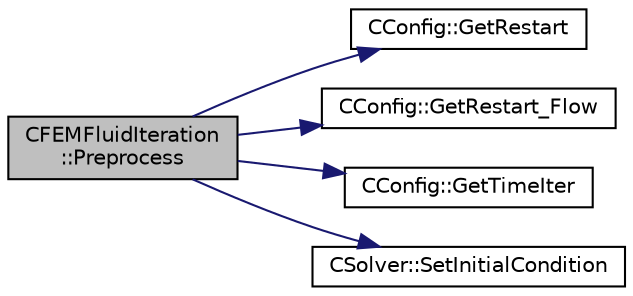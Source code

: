 digraph "CFEMFluidIteration::Preprocess"
{
 // LATEX_PDF_SIZE
  edge [fontname="Helvetica",fontsize="10",labelfontname="Helvetica",labelfontsize="10"];
  node [fontname="Helvetica",fontsize="10",shape=record];
  rankdir="LR";
  Node1 [label="CFEMFluidIteration\l::Preprocess",height=0.2,width=0.4,color="black", fillcolor="grey75", style="filled", fontcolor="black",tooltip="Preprocessing to prepare for an iteration of the physics."];
  Node1 -> Node2 [color="midnightblue",fontsize="10",style="solid",fontname="Helvetica"];
  Node2 [label="CConfig::GetRestart",height=0.2,width=0.4,color="black", fillcolor="white", style="filled",URL="$classCConfig.html#ae55bdae4e8b4e61fd07a857005cc6799",tooltip="Provides the restart information."];
  Node1 -> Node3 [color="midnightblue",fontsize="10",style="solid",fontname="Helvetica"];
  Node3 [label="CConfig::GetRestart_Flow",height=0.2,width=0.4,color="black", fillcolor="white", style="filled",URL="$classCConfig.html#adcabc4f6a112bad643edb968a79e6866",tooltip="For some problems like adjoint or the linearized equations it is necessary to restart the flow soluti..."];
  Node1 -> Node4 [color="midnightblue",fontsize="10",style="solid",fontname="Helvetica"];
  Node4 [label="CConfig::GetTimeIter",height=0.2,width=0.4,color="black", fillcolor="white", style="filled",URL="$classCConfig.html#aec6051895c2e4f593a5c245104548b78",tooltip="Get the current time iteration number."];
  Node1 -> Node5 [color="midnightblue",fontsize="10",style="solid",fontname="Helvetica"];
  Node5 [label="CSolver::SetInitialCondition",height=0.2,width=0.4,color="black", fillcolor="white", style="filled",URL="$classCSolver.html#aec7ef8ebdebff4bfabcfdd1a36626173",tooltip="A virtual member."];
}
